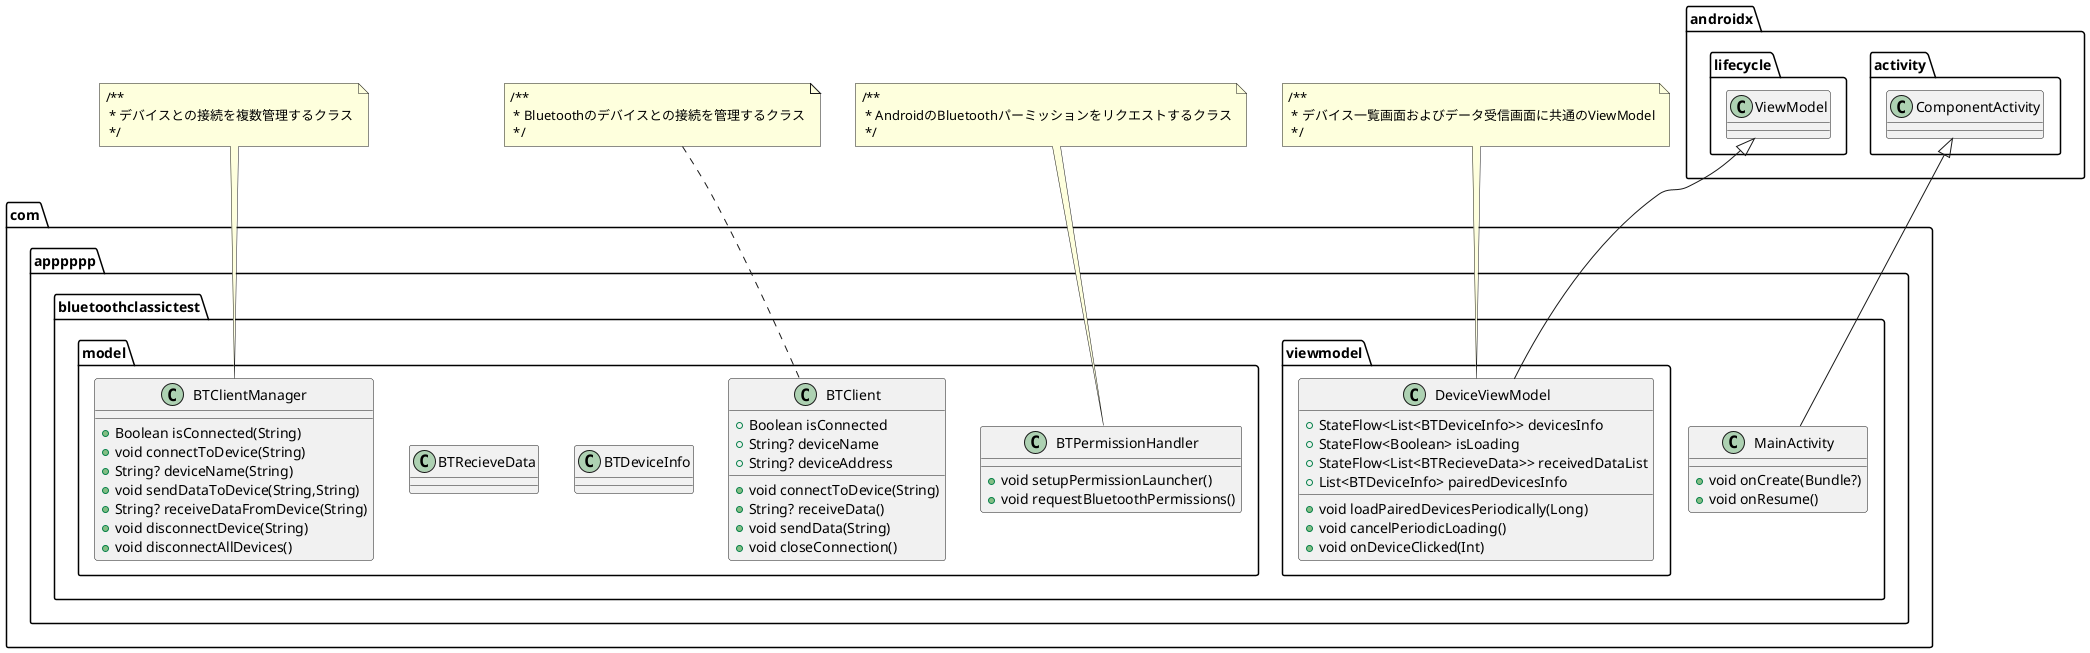 @startuml
class com.apppppp.bluetoothclassictest.model.BTClientManager {
+ Boolean isConnected(String)
+ void connectToDevice(String)
+ String? deviceName(String)
+ void sendDataToDevice(String,String)
+ String? receiveDataFromDevice(String)
+ void disconnectDevice(String)
+ void disconnectAllDevices()
}
note top of com.apppppp.bluetoothclassictest.model.BTClientManager
/**
 * デバイスとの接続を複数管理するクラス
 */
end note

class com.apppppp.bluetoothclassictest.MainActivity {
+ void onCreate(Bundle?)
+ void onResume()
}
class com.apppppp.bluetoothclassictest.model.BTClient {
+ Boolean isConnected
+ String? deviceName
+ String? deviceAddress
+ void connectToDevice(String)
+ String? receiveData()
+ void sendData(String)
+ void closeConnection()
}
note top of com.apppppp.bluetoothclassictest.model.BTClient
/**
 * Bluetoothのデバイスとの接続を管理するクラス
 */
end note

class com.apppppp.bluetoothclassictest.viewmodel.DeviceViewModel {
+ StateFlow<List<BTDeviceInfo>> devicesInfo
+ StateFlow<Boolean> isLoading
+ StateFlow<List<BTRecieveData>> receivedDataList
+ List<BTDeviceInfo> pairedDevicesInfo
+ void loadPairedDevicesPeriodically(Long)
+ void cancelPeriodicLoading()
+ void onDeviceClicked(Int)
}
note top of com.apppppp.bluetoothclassictest.viewmodel.DeviceViewModel
/**
 * デバイス一覧画面およびデータ受信画面に共通のViewModel
 */
end note

class com.apppppp.bluetoothclassictest.model.BTDeviceInfo {
}
class com.apppppp.bluetoothclassictest.model.BTRecieveData {
}
class com.apppppp.bluetoothclassictest.model.BTPermissionHandler {
+ void setupPermissionLauncher()
+ void requestBluetoothPermissions()
}
note top of com.apppppp.bluetoothclassictest.model.BTPermissionHandler
/**
 * AndroidのBluetoothパーミッションをリクエストするクラス
 */
end note



androidx.activity.ComponentActivity <|-- com.apppppp.bluetoothclassictest.MainActivity
androidx.lifecycle.ViewModel <|-- com.apppppp.bluetoothclassictest.viewmodel.DeviceViewModel
@enduml